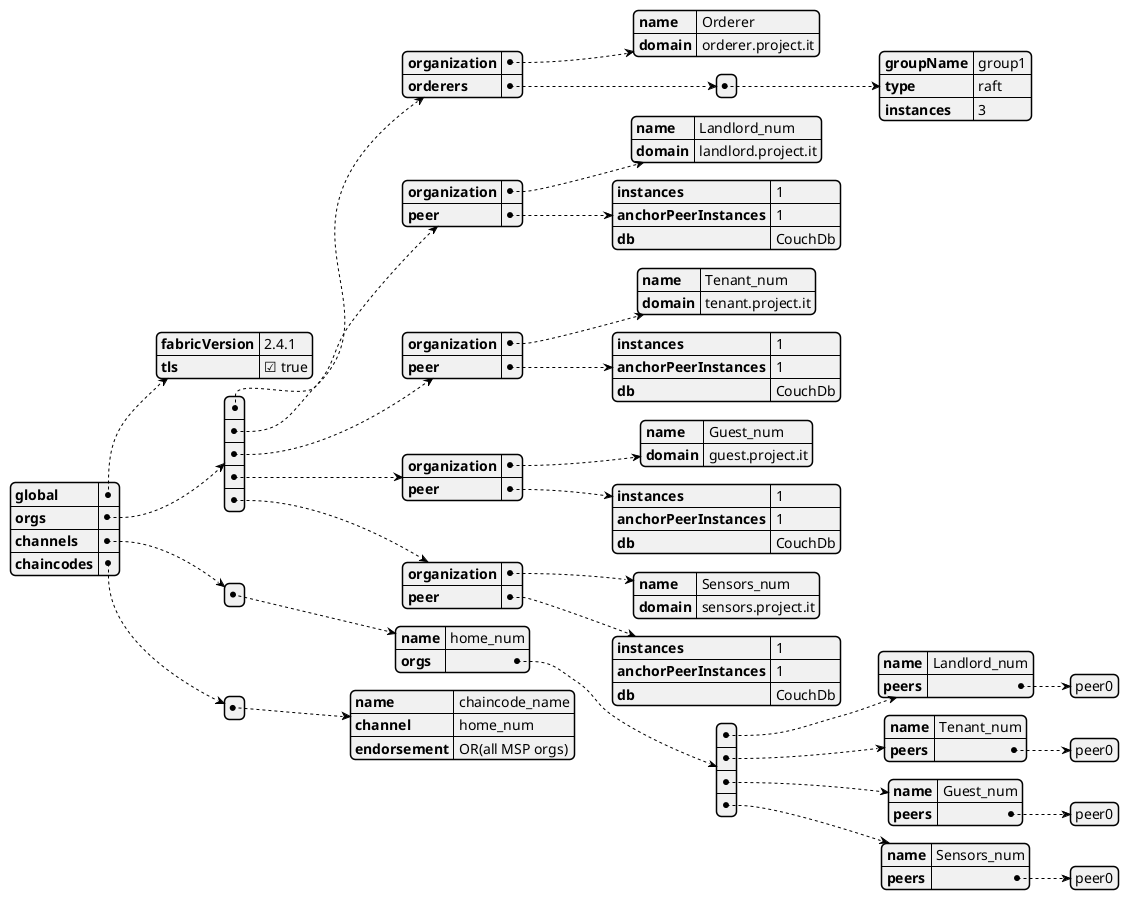 @startjson
{
  "global": {
    "fabricVersion": "2.4.1",
    "tls": true
  },
  "orgs": [
    {
      "organization": {
        "name": "Orderer",
        "domain": "orderer.project.it"
      },
      "orderers": [
        {
          "groupName": "group1",
          "type": "raft",
          "instances": 3
        }
      ]
    },
    {
      "organization": {
        "name": "Landlord_num",
        "domain": "landlord.project.it"
      },
      "peer": {
        "instances": 1,
        "anchorPeerInstances": 1,
        "db": "CouchDb"
      }
    },
    {
      "organization": {
        "name": "Tenant_num",
        "domain": "tenant.project.it"
      },
      "peer": {
        "instances": 1,
        "anchorPeerInstances": 1,
        "db": "CouchDb"
      }
    },
    {
      "organization": {
        "name": "Guest_num",
        "domain": "guest.project.it"
      },
      "peer": {
        "instances": 1,
        "anchorPeerInstances": 1,
        "db": "CouchDb"
      }
    },
    {
      "organization": {
        "name": "Sensors_num",
        "domain": "sensors.project.it"
      },
      "peer": {
        "instances": 1,
        "anchorPeerInstances": 1,
        "db": "CouchDb"
      }
    }
  ],
  "channels": [
    {
      "name": "home_num",
      "orgs": [
        {
          "name": "Landlord_num",
          "peers": [
            "peer0"
          ]
        },
        {
          "name": "Tenant_num",
          "peers": [
            "peer0"
          ]
        },
        {
          "name": "Guest_num",
          "peers": [
            "peer0"
          ]
        },
        {
          "name": "Sensors_num",
          "peers": [
            "peer0"
          ]
        }
      ]
    }
  ],
  "chaincodes": [
    {
      "name": "chaincode_name",
      "channel": "home_num",
      "endorsement": "OR(all MSP orgs)"
    }
  ]
}
@endjson